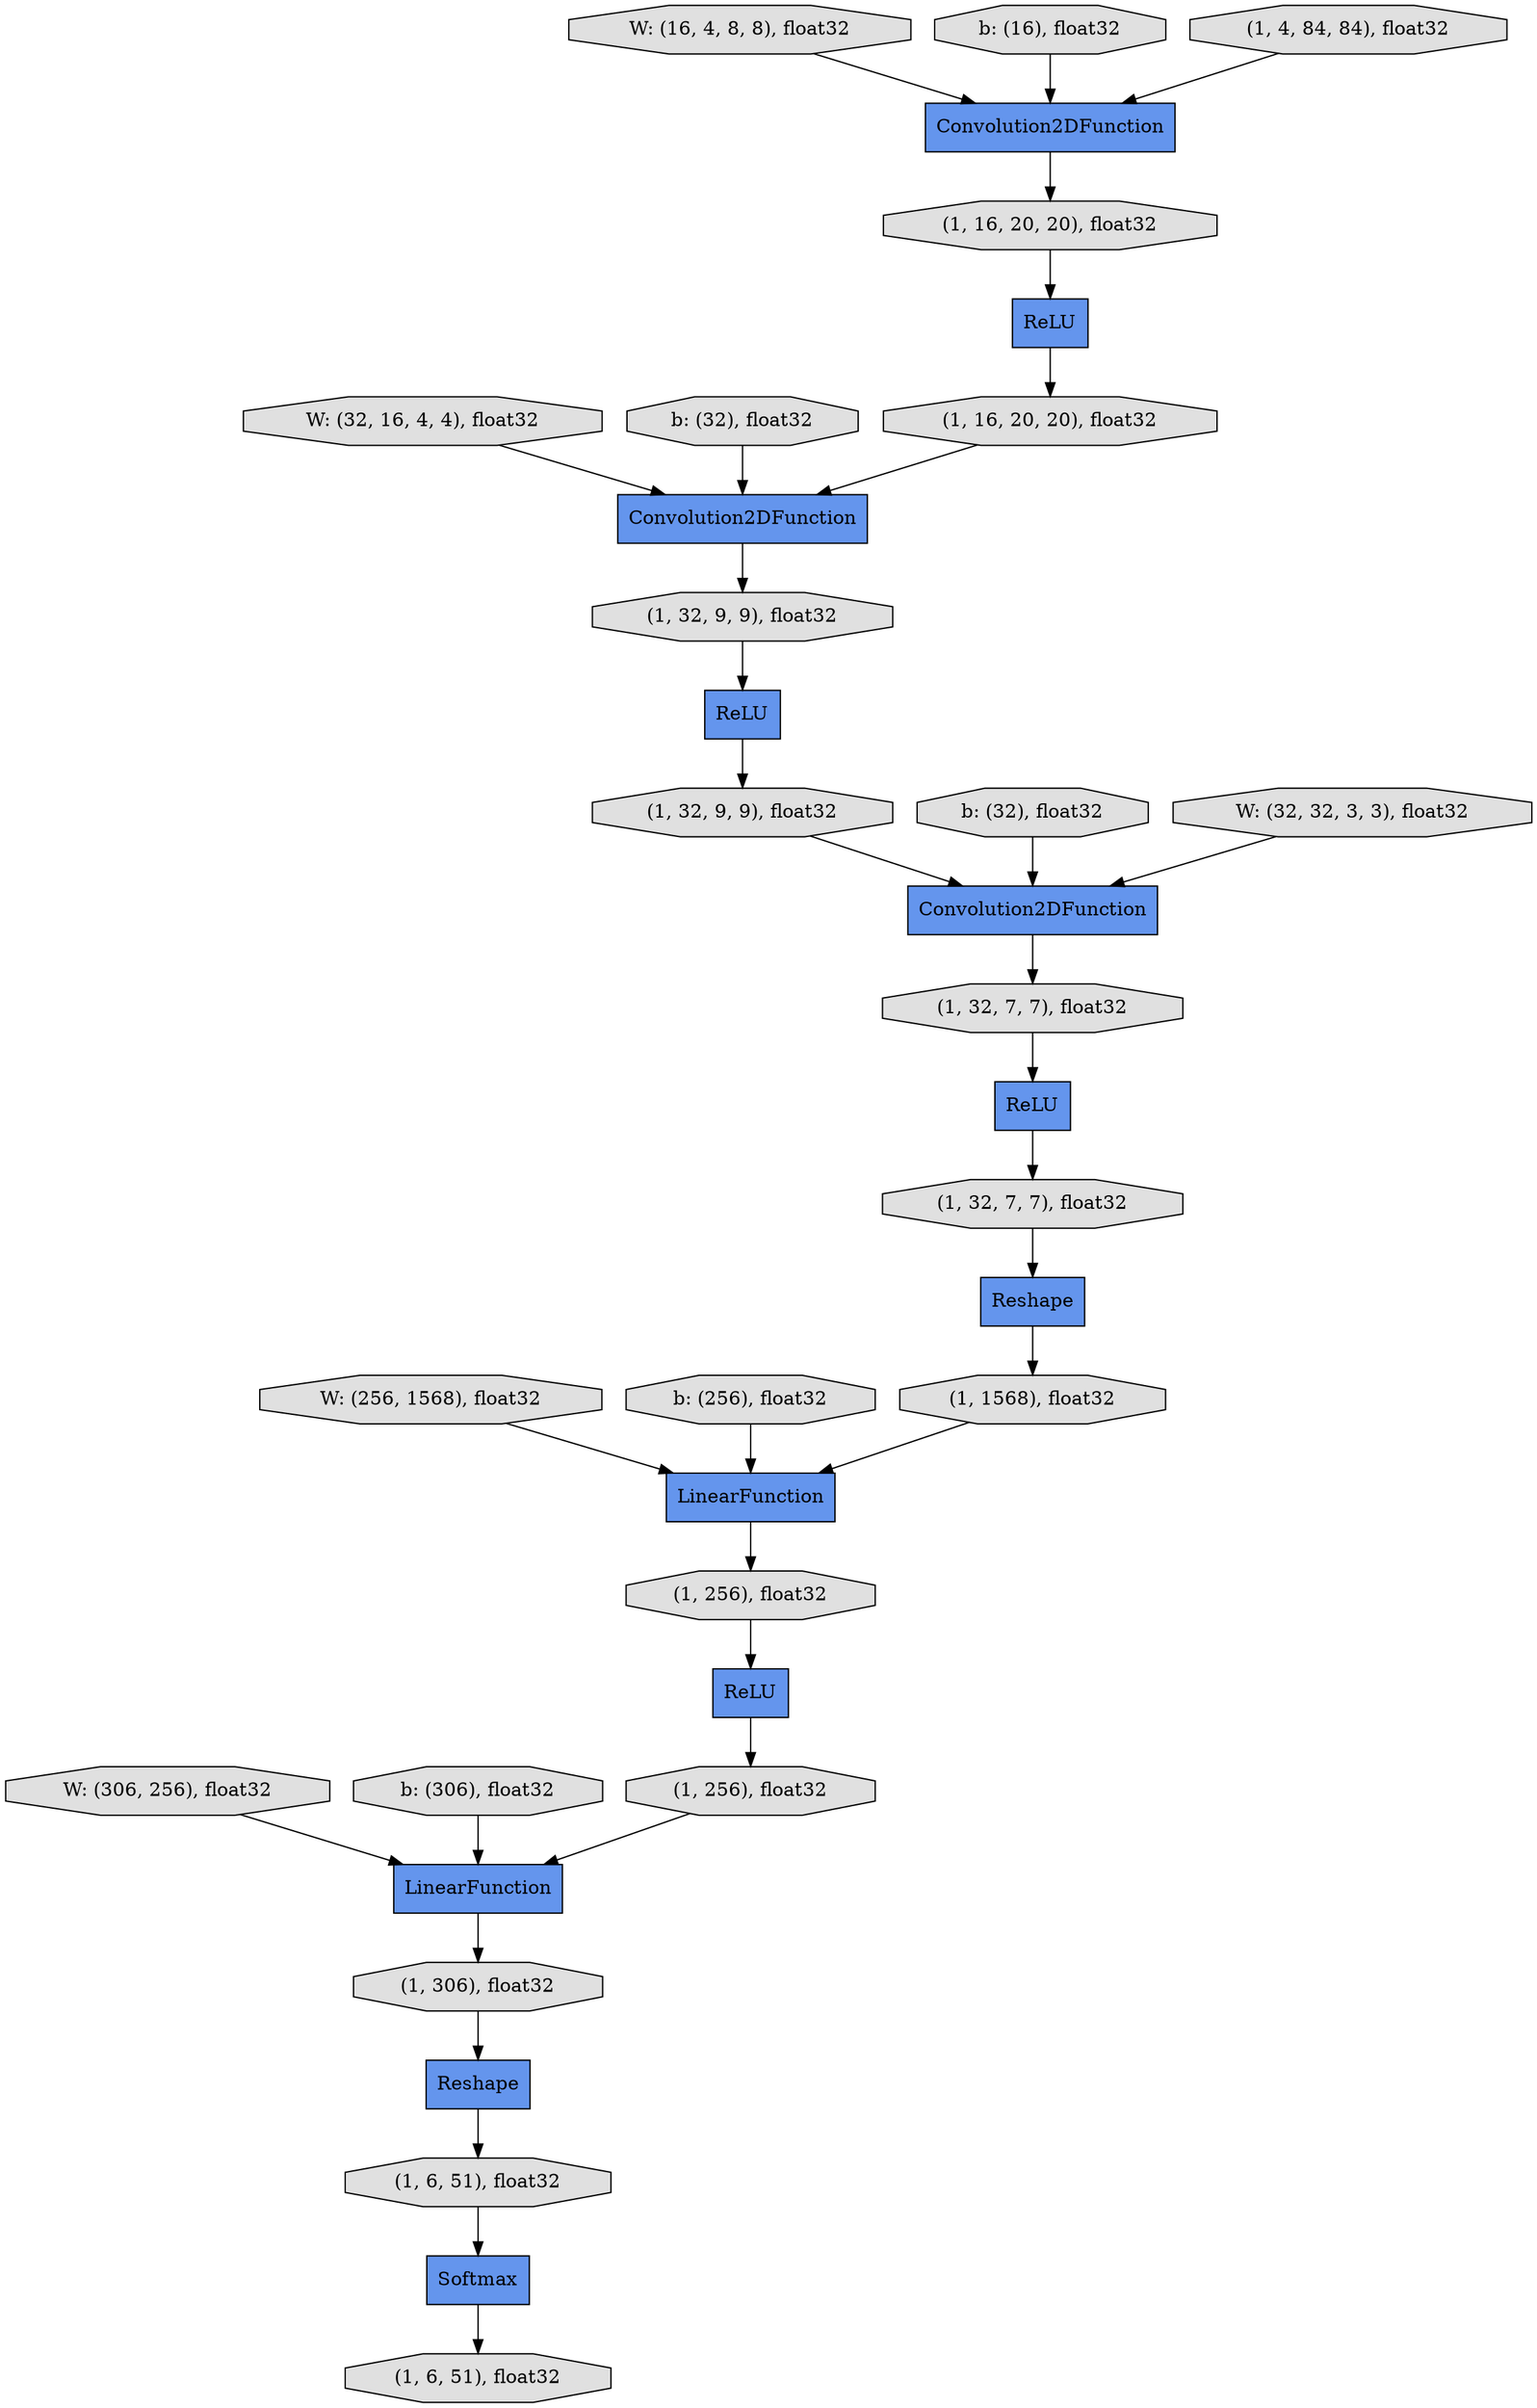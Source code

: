 digraph graphname{rankdir=TB;139654252836880 [label="Convolution2DFunction",shape="record",fillcolor="#6495ED",style="filled"];139654252837008 [label="(1, 32, 9, 9), float32",shape="octagon",fillcolor="#E0E0E0",style="filled"];139654252835024 [label="b: (32), float32",shape="octagon",fillcolor="#E0E0E0",style="filled"];139654253271248 [label="ReLU",shape="record",fillcolor="#6495ED",style="filled"];139654253271312 [label="Convolution2DFunction",shape="record",fillcolor="#6495ED",style="filled"];139654252835152 [label="W: (306, 256), float32",shape="octagon",fillcolor="#E0E0E0",style="filled"];139654252837264 [label="ReLU",shape="record",fillcolor="#6495ED",style="filled"];139654252837328 [label="(1, 32, 7, 7), float32",shape="octagon",fillcolor="#E0E0E0",style="filled"];139654205708752 [label="Convolution2DFunction",shape="record",fillcolor="#6495ED",style="filled"];139654252835344 [label="W: (256, 1568), float32",shape="octagon",fillcolor="#E0E0E0",style="filled"];139654252837392 [label="Reshape",shape="record",fillcolor="#6495ED",style="filled"];139654253271632 [label="W: (16, 4, 8, 8), float32",shape="octagon",fillcolor="#E0E0E0",style="filled"];139654252837520 [label="(1, 32, 7, 7), float32",shape="octagon",fillcolor="#E0E0E0",style="filled"];139654252835664 [label="b: (256), float32",shape="octagon",fillcolor="#E0E0E0",style="filled"];139654253271952 [label="b: (16), float32",shape="octagon",fillcolor="#E0E0E0",style="filled"];139654252837840 [label="LinearFunction",shape="record",fillcolor="#6495ED",style="filled"];139654252837904 [label="(1, 1568), float32",shape="octagon",fillcolor="#E0E0E0",style="filled"];139654252838032 [label="Reshape",shape="record",fillcolor="#6495ED",style="filled"];139654252838096 [label="(1, 256), float32",shape="octagon",fillcolor="#E0E0E0",style="filled"];139654252836816 [label="(1, 32, 9, 9), float32",shape="octagon",fillcolor="#E0E0E0",style="filled"];139654253272272 [label="W: (32, 16, 4, 4), float32",shape="octagon",fillcolor="#E0E0E0",style="filled"];139654252836112 [label="b: (306), float32",shape="octagon",fillcolor="#E0E0E0",style="filled"];139654252838160 [label="(1, 256), float32",shape="octagon",fillcolor="#E0E0E0",style="filled"];139654252836240 [label="LinearFunction",shape="record",fillcolor="#6495ED",style="filled"];139654252836304 [label="(1, 4, 84, 84), float32",shape="octagon",fillcolor="#E0E0E0",style="filled"];139654252838416 [label="Softmax",shape="record",fillcolor="#6495ED",style="filled"];139654253272592 [label="b: (32), float32",shape="octagon",fillcolor="#E0E0E0",style="filled"];139654252836368 [label="(1, 16, 20, 20), float32",shape="octagon",fillcolor="#E0E0E0",style="filled"];139654252838480 [label="(1, 306), float32",shape="octagon",fillcolor="#E0E0E0",style="filled"];139654253153936 [label="ReLU",shape="record",fillcolor="#6495ED",style="filled"];139654252838608 [label="(1, 6, 51), float32",shape="octagon",fillcolor="#E0E0E0",style="filled"];139654252836560 [label="ReLU",shape="record",fillcolor="#6495ED",style="filled"];139654252836624 [label="(1, 16, 20, 20), float32",shape="octagon",fillcolor="#E0E0E0",style="filled"];139654253272912 [label="W: (32, 32, 3, 3), float32",shape="octagon",fillcolor="#E0E0E0",style="filled"];139654252838864 [label="(1, 6, 51), float32",shape="octagon",fillcolor="#E0E0E0",style="filled"];139654252838032 -> 139654252838608;139654252836304 -> 139654253271312;139654252835344 -> 139654252836240;139654252837520 -> 139654252837392;139654252837008 -> 139654252836880;139654205708752 -> 139654252836816;139654253272912 -> 139654252836880;139654253271952 -> 139654253271312;139654252835152 -> 139654252837840;139654252838096 -> 139654252837840;139654252836880 -> 139654252837328;139654252837392 -> 139654252837904;139654252838480 -> 139654252838032;139654252837904 -> 139654252836240;139654252836112 -> 139654252837840;139654252836368 -> 139654253271248;139654252837264 -> 139654252838096;139654252837328 -> 139654252836560;139654252836560 -> 139654252837520;139654252835664 -> 139654252836240;139654252836816 -> 139654253153936;139654253153936 -> 139654252837008;139654252838160 -> 139654252837264;139654252838416 -> 139654252838864;139654252838608 -> 139654252838416;139654252835024 -> 139654252836880;139654252836240 -> 139654252838160;139654252836624 -> 139654205708752;139654253271632 -> 139654253271312;139654253271312 -> 139654252836368;139654253271248 -> 139654252836624;139654253272272 -> 139654205708752;139654253272592 -> 139654205708752;139654252837840 -> 139654252838480;}